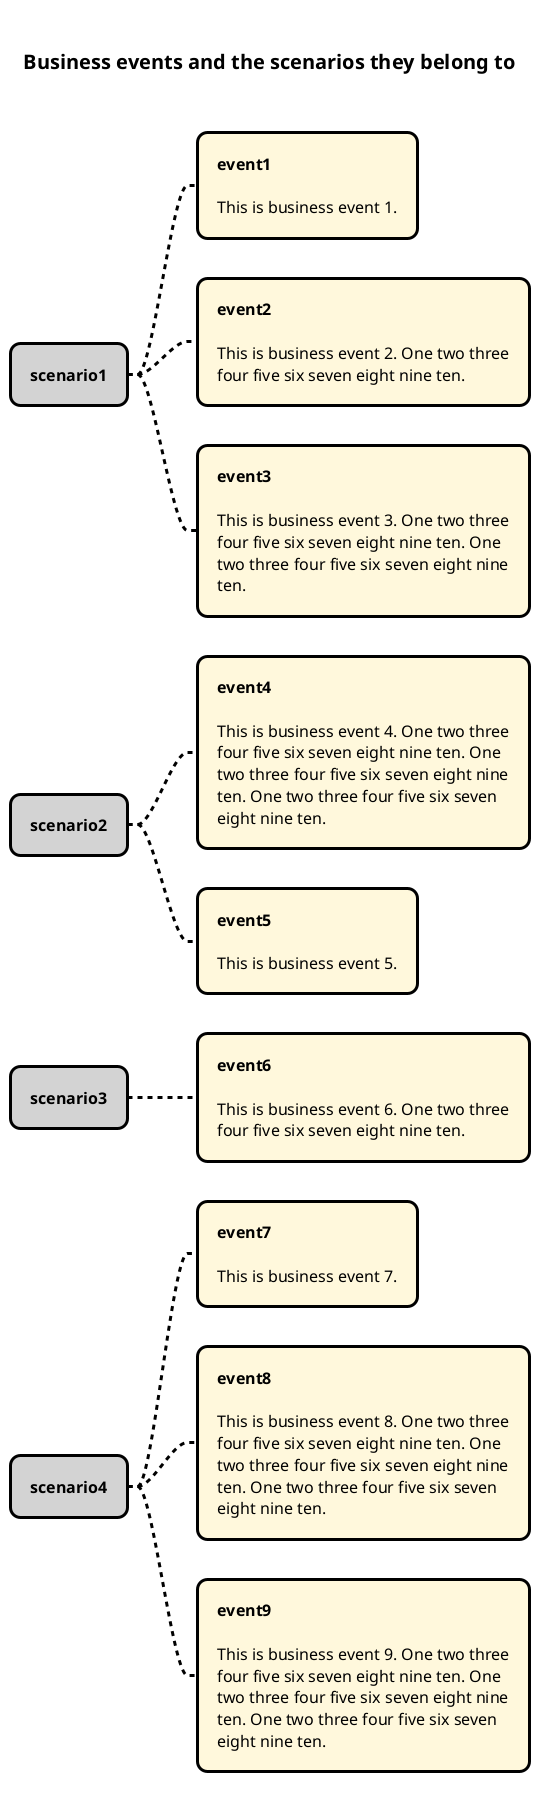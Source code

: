 @startmindmap businessevents

skinparam shadowing false

<style>
    rootNode {
        BackgroundColor lightgrey
        FontSize 16
        FontStyle bold
        Padding 20
        Margin 20
        HorizontalAlignment left
        RoundCorner 20
        MaximumWidth 200
        LineColor black
        LineThickness 3
    }
    leafNode {
        BackgroundColor cornsilk
        FontSize 16
        FontStyle normal
        Padding 20
        Margin 20
        HorizontalAlignment left
        LineColor black
        LineThickness 3
        RoundCorner 20
        MaximumWidth 300
    }
    arrow {
        LineStyle 5
        LineThickness 3
        LineColor black
    }
    title {
        FontSize 20
    }
</style>


title \nBusiness events and the scenarios they belong to\n

* scenario1
** <b>event1</b>\n\nThis is business event 1.
** <b>event2</b>\n\nThis is business event 2. One two three four five six seven eight nine ten.
** <b>event3</b>\n\nThis is business event 3. One two three four five six seven eight nine ten. One two three four five six seven eight nine ten.
* scenario2
** <b>event4</b>\n\nThis is business event 4. One two three four five six seven eight nine ten. One two three four five six seven eight nine ten. One two three four five six seven eight nine ten.
** <b>event5</b>\n\nThis is business event 5.
* scenario3
** <b>event6</b>\n\nThis is business event 6. One two three four five six seven eight nine ten.
* scenario4
** <b>event7</b>\n\nThis is business event 7.
** <b>event8</b>\n\nThis is business event 8. One two three four five six seven eight nine ten. One two three four five six seven eight nine ten. One two three four five six seven eight nine ten.
** <b>event9</b>\n\nThis is business event 9. One two three four five six seven eight nine ten. One two three four five six seven eight nine ten. One two three four five six seven eight nine ten.

@endmindmap
